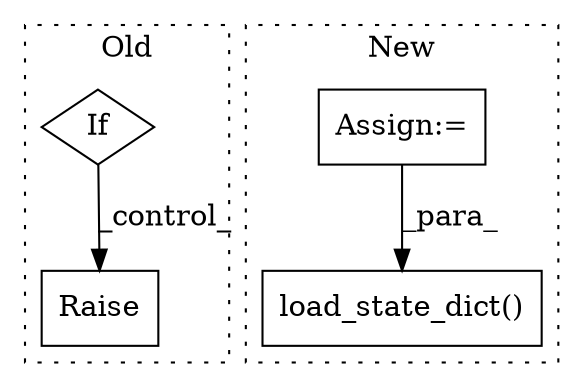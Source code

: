 digraph G {
subgraph cluster0 {
1 [label="Raise" a="91" s="2685" l="6" shape="box"];
4 [label="If" a="96" s="2315" l="3" shape="diamond"];
label = "Old";
style="dotted";
}
subgraph cluster1 {
2 [label="load_state_dict()" a="75" s="4695,4740" l="26,1" shape="box"];
3 [label="Assign:=" a="68" s="4325" l="3" shape="box"];
label = "New";
style="dotted";
}
3 -> 2 [label="_para_"];
4 -> 1 [label="_control_"];
}